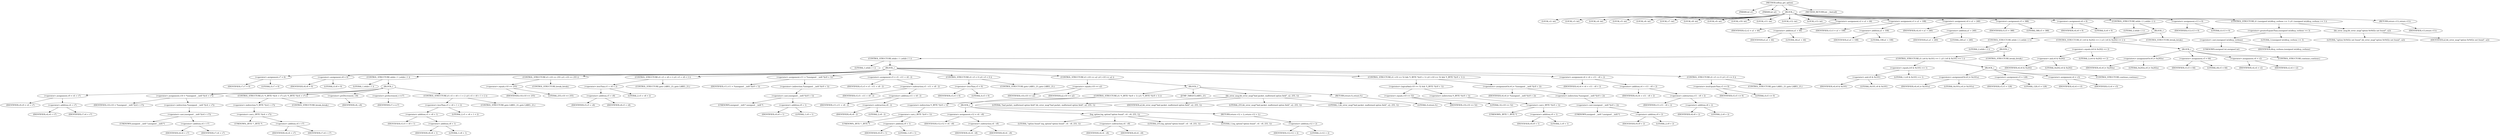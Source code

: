 digraph udhcp_get_option {  
"1000113" [label = "(METHOD,udhcp_get_option)" ]
"1000114" [label = "(PARAM,int a1)" ]
"1000115" [label = "(PARAM,int a2)" ]
"1000116" [label = "(BLOCK,,)" ]
"1000117" [label = "(LOCAL,v2: int)" ]
"1000118" [label = "(LOCAL,v3: int)" ]
"1000119" [label = "(LOCAL,v4: int)" ]
"1000120" [label = "(LOCAL,v5: int)" ]
"1000121" [label = "(LOCAL,v6: int)" ]
"1000122" [label = "(LOCAL,v7: int)" ]
"1000123" [label = "(LOCAL,v8: int)" ]
"1000124" [label = "(LOCAL,v9: int)" ]
"1000125" [label = "(LOCAL,v10: int)" ]
"1000126" [label = "(LOCAL,v11: int)" ]
"1000127" [label = "(LOCAL,v12: int)" ]
"1000128" [label = "(LOCAL,v13: int)" ]
"1000129" [label = "(<operator>.assignment,v2 = a1 + 44)" ]
"1000130" [label = "(IDENTIFIER,v2,v2 = a1 + 44)" ]
"1000131" [label = "(<operator>.addition,a1 + 44)" ]
"1000132" [label = "(IDENTIFIER,a1,a1 + 44)" ]
"1000133" [label = "(LITERAL,44,a1 + 44)" ]
"1000134" [label = "(<operator>.assignment,v3 = a1 + 108)" ]
"1000135" [label = "(IDENTIFIER,v3,v3 = a1 + 108)" ]
"1000136" [label = "(<operator>.addition,a1 + 108)" ]
"1000137" [label = "(IDENTIFIER,a1,a1 + 108)" ]
"1000138" [label = "(LITERAL,108,a1 + 108)" ]
"1000139" [label = "(<operator>.assignment,v4 = a1 + 240)" ]
"1000140" [label = "(IDENTIFIER,v4,v4 = a1 + 240)" ]
"1000141" [label = "(<operator>.addition,a1 + 240)" ]
"1000142" [label = "(IDENTIFIER,a1,a1 + 240)" ]
"1000143" [label = "(LITERAL,240,a1 + 240)" ]
"1000144" [label = "(<operator>.assignment,v5 = 388)" ]
"1000145" [label = "(IDENTIFIER,v5,v5 = 388)" ]
"1000146" [label = "(LITERAL,388,v5 = 388)" ]
"1000147" [label = "(<operator>.assignment,v6 = 0)" ]
"1000148" [label = "(IDENTIFIER,v6,v6 = 0)" ]
"1000149" [label = "(LITERAL,0,v6 = 0)" ]
"1000150" [label = "(CONTROL_STRUCTURE,while ( 2 ),while ( 2 ))" ]
"1000151" [label = "(LITERAL,2,while ( 2 ))" ]
"1000152" [label = "(BLOCK,,)" ]
"1000153" [label = "(CONTROL_STRUCTURE,while ( 2 ),while ( 2 ))" ]
"1000154" [label = "(LITERAL,2,while ( 2 ))" ]
"1000155" [label = "(BLOCK,,)" ]
"1000156" [label = "(CONTROL_STRUCTURE,while ( 1 ),while ( 1 ))" ]
"1000157" [label = "(LITERAL,1,while ( 1 ))" ]
"1000158" [label = "(BLOCK,,)" ]
"1000159" [label = "(<operator>.assignment,v7 = 0)" ]
"1000160" [label = "(IDENTIFIER,v7,v7 = 0)" ]
"1000161" [label = "(LITERAL,0,v7 = 0)" ]
"1000162" [label = "(<operator>.assignment,v8 = 0)" ]
"1000163" [label = "(IDENTIFIER,v8,v8 = 0)" ]
"1000164" [label = "(LITERAL,0,v8 = 0)" ]
"1000165" [label = "(CONTROL_STRUCTURE,while ( 1 ),while ( 1 ))" ]
"1000166" [label = "(LITERAL,1,while ( 1 ))" ]
"1000167" [label = "(BLOCK,,)" ]
"1000168" [label = "(<operator>.assignment,v9 = v4 + v7)" ]
"1000169" [label = "(IDENTIFIER,v9,v9 = v4 + v7)" ]
"1000170" [label = "(<operator>.addition,v4 + v7)" ]
"1000171" [label = "(IDENTIFIER,v4,v4 + v7)" ]
"1000172" [label = "(IDENTIFIER,v7,v4 + v7)" ]
"1000173" [label = "(<operator>.assignment,v10 = *(unsigned __int8 *)(v4 + v7))" ]
"1000174" [label = "(IDENTIFIER,v10,v10 = *(unsigned __int8 *)(v4 + v7))" ]
"1000175" [label = "(<operator>.indirection,*(unsigned __int8 *)(v4 + v7))" ]
"1000176" [label = "(<operator>.cast,(unsigned __int8 *)(v4 + v7))" ]
"1000177" [label = "(UNKNOWN,unsigned __int8 *,unsigned __int8 *)" ]
"1000178" [label = "(<operator>.addition,v4 + v7)" ]
"1000179" [label = "(IDENTIFIER,v4,v4 + v7)" ]
"1000180" [label = "(IDENTIFIER,v7,v4 + v7)" ]
"1000181" [label = "(CONTROL_STRUCTURE,if ( *(_BYTE *)(v4 + v7) ),if ( *(_BYTE *)(v4 + v7) ))" ]
"1000182" [label = "(<operator>.indirection,*(_BYTE *)(v4 + v7))" ]
"1000183" [label = "(<operator>.cast,(_BYTE *)(v4 + v7))" ]
"1000184" [label = "(UNKNOWN,_BYTE *,_BYTE *)" ]
"1000185" [label = "(<operator>.addition,v4 + v7)" ]
"1000186" [label = "(IDENTIFIER,v4,v4 + v7)" ]
"1000187" [label = "(IDENTIFIER,v7,v4 + v7)" ]
"1000188" [label = "(CONTROL_STRUCTURE,break;,break;)" ]
"1000189" [label = "(<operator>.preDecrement,--v8)" ]
"1000190" [label = "(IDENTIFIER,v8,--v8)" ]
"1000191" [label = "(<operator>.preIncrement,++v7)" ]
"1000192" [label = "(IDENTIFIER,v7,++v7)" ]
"1000193" [label = "(CONTROL_STRUCTURE,if ( v5 + v8 + 1 < 2 ),if ( v5 + v8 + 1 < 2 ))" ]
"1000194" [label = "(<operator>.lessThan,v5 + v8 + 1 < 2)" ]
"1000195" [label = "(<operator>.addition,v5 + v8 + 1)" ]
"1000196" [label = "(IDENTIFIER,v5,v5 + v8 + 1)" ]
"1000197" [label = "(<operator>.addition,v8 + 1)" ]
"1000198" [label = "(IDENTIFIER,v8,v8 + 1)" ]
"1000199" [label = "(LITERAL,1,v8 + 1)" ]
"1000200" [label = "(LITERAL,2,v5 + v8 + 1 < 2)" ]
"1000201" [label = "(CONTROL_STRUCTURE,goto LABEL_21;,goto LABEL_21;)" ]
"1000202" [label = "(CONTROL_STRUCTURE,if ( v10 == 255 ),if ( v10 == 255 ))" ]
"1000203" [label = "(<operator>.equals,v10 == 255)" ]
"1000204" [label = "(IDENTIFIER,v10,v10 == 255)" ]
"1000205" [label = "(LITERAL,255,v10 == 255)" ]
"1000206" [label = "(CONTROL_STRUCTURE,break;,break;)" ]
"1000207" [label = "(CONTROL_STRUCTURE,if ( v5 + v8 < 2 ),if ( v5 + v8 < 2 ))" ]
"1000208" [label = "(<operator>.lessThan,v5 + v8 < 2)" ]
"1000209" [label = "(<operator>.addition,v5 + v8)" ]
"1000210" [label = "(IDENTIFIER,v5,v5 + v8)" ]
"1000211" [label = "(IDENTIFIER,v8,v5 + v8)" ]
"1000212" [label = "(LITERAL,2,v5 + v8 < 2)" ]
"1000213" [label = "(CONTROL_STRUCTURE,goto LABEL_21;,goto LABEL_21;)" ]
"1000214" [label = "(<operator>.assignment,v11 = *(unsigned __int8 *)(v9 + 1))" ]
"1000215" [label = "(IDENTIFIER,v11,v11 = *(unsigned __int8 *)(v9 + 1))" ]
"1000216" [label = "(<operator>.indirection,*(unsigned __int8 *)(v9 + 1))" ]
"1000217" [label = "(<operator>.cast,(unsigned __int8 *)(v9 + 1))" ]
"1000218" [label = "(UNKNOWN,unsigned __int8 *,unsigned __int8 *)" ]
"1000219" [label = "(<operator>.addition,v9 + 1)" ]
"1000220" [label = "(IDENTIFIER,v9,v9 + 1)" ]
"1000221" [label = "(LITERAL,1,v9 + 1)" ]
"1000222" [label = "(<operator>.assignment,v5 = v5 - v11 + v8 - 2)" ]
"1000223" [label = "(IDENTIFIER,v5,v5 = v5 - v11 + v8 - 2)" ]
"1000224" [label = "(<operator>.subtraction,v5 - v11 + v8 - 2)" ]
"1000225" [label = "(IDENTIFIER,v5,v5 - v11 + v8 - 2)" ]
"1000226" [label = "(<operator>.addition,v11 + v8 - 2)" ]
"1000227" [label = "(IDENTIFIER,v11,v11 + v8 - 2)" ]
"1000228" [label = "(<operator>.subtraction,v8 - 2)" ]
"1000229" [label = "(IDENTIFIER,v8,v8 - 2)" ]
"1000230" [label = "(LITERAL,2,v8 - 2)" ]
"1000231" [label = "(CONTROL_STRUCTURE,if ( v5 < 0 ),if ( v5 < 0 ))" ]
"1000232" [label = "(<operator>.lessThan,v5 < 0)" ]
"1000233" [label = "(IDENTIFIER,v5,v5 < 0)" ]
"1000234" [label = "(LITERAL,0,v5 < 0)" ]
"1000235" [label = "(CONTROL_STRUCTURE,goto LABEL_21;,goto LABEL_21;)" ]
"1000236" [label = "(CONTROL_STRUCTURE,if ( v10 == a2 ),if ( v10 == a2 ))" ]
"1000237" [label = "(<operator>.equals,v10 == a2)" ]
"1000238" [label = "(IDENTIFIER,v10,v10 == a2)" ]
"1000239" [label = "(IDENTIFIER,a2,v10 == a2)" ]
"1000240" [label = "(BLOCK,,)" ]
"1000241" [label = "(CONTROL_STRUCTURE,if ( *(_BYTE *)(v9 + 1) ),if ( *(_BYTE *)(v9 + 1) ))" ]
"1000242" [label = "(<operator>.indirection,*(_BYTE *)(v9 + 1))" ]
"1000243" [label = "(<operator>.cast,(_BYTE *)(v9 + 1))" ]
"1000244" [label = "(UNKNOWN,_BYTE *,_BYTE *)" ]
"1000245" [label = "(<operator>.addition,v9 + 1)" ]
"1000246" [label = "(IDENTIFIER,v9,v9 + 1)" ]
"1000247" [label = "(LITERAL,1,v9 + 1)" ]
"1000248" [label = "(BLOCK,,)" ]
"1000249" [label = "(<operator>.assignment,v12 = v4 - v8)" ]
"1000250" [label = "(IDENTIFIER,v12,v12 = v4 - v8)" ]
"1000251" [label = "(<operator>.subtraction,v4 - v8)" ]
"1000252" [label = "(IDENTIFIER,v4,v4 - v8)" ]
"1000253" [label = "(IDENTIFIER,v8,v4 - v8)" ]
"1000254" [label = "(log_option,log_option(\"option found\", v4 - v8, 255, 1))" ]
"1000255" [label = "(LITERAL,\"option found\",log_option(\"option found\", v4 - v8, 255, 1))" ]
"1000256" [label = "(<operator>.subtraction,v4 - v8)" ]
"1000257" [label = "(IDENTIFIER,v4,v4 - v8)" ]
"1000258" [label = "(IDENTIFIER,v8,v4 - v8)" ]
"1000259" [label = "(LITERAL,255,log_option(\"option found\", v4 - v8, 255, 1))" ]
"1000260" [label = "(LITERAL,1,log_option(\"option found\", v4 - v8, 255, 1))" ]
"1000261" [label = "(RETURN,return v12 + 2;,return v12 + 2;)" ]
"1000262" [label = "(<operator>.addition,v12 + 2)" ]
"1000263" [label = "(IDENTIFIER,v12,v12 + 2)" ]
"1000264" [label = "(LITERAL,2,v12 + 2)" ]
"1000265" [label = "(JUMP_TARGET,LABEL_21)" ]
"1000266" [label = "(bb_error_msg,bb_error_msg(\"bad packet, malformed option field\", a2, 255, 1))" ]
"1000267" [label = "(LITERAL,\"bad packet, malformed option field\",bb_error_msg(\"bad packet, malformed option field\", a2, 255, 1))" ]
"1000268" [label = "(IDENTIFIER,a2,bb_error_msg(\"bad packet, malformed option field\", a2, 255, 1))" ]
"1000269" [label = "(LITERAL,255,bb_error_msg(\"bad packet, malformed option field\", a2, 255, 1))" ]
"1000270" [label = "(LITERAL,1,bb_error_msg(\"bad packet, malformed option field\", a2, 255, 1))" ]
"1000271" [label = "(RETURN,return 0;,return 0;)" ]
"1000272" [label = "(LITERAL,0,return 0;)" ]
"1000273" [label = "(CONTROL_STRUCTURE,if ( v10 == 52 && *(_BYTE *)(v9 + 1) ),if ( v10 == 52 && *(_BYTE *)(v9 + 1) ))" ]
"1000274" [label = "(<operator>.logicalAnd,v10 == 52 && *(_BYTE *)(v9 + 1))" ]
"1000275" [label = "(<operator>.equals,v10 == 52)" ]
"1000276" [label = "(IDENTIFIER,v10,v10 == 52)" ]
"1000277" [label = "(LITERAL,52,v10 == 52)" ]
"1000278" [label = "(<operator>.indirection,*(_BYTE *)(v9 + 1))" ]
"1000279" [label = "(<operator>.cast,(_BYTE *)(v9 + 1))" ]
"1000280" [label = "(UNKNOWN,_BYTE *,_BYTE *)" ]
"1000281" [label = "(<operator>.addition,v9 + 1)" ]
"1000282" [label = "(IDENTIFIER,v9,v9 + 1)" ]
"1000283" [label = "(LITERAL,1,v9 + 1)" ]
"1000284" [label = "(<operators>.assignmentOr,v6 |= *(unsigned __int8 *)(v9 + 2))" ]
"1000285" [label = "(IDENTIFIER,v6,v6 |= *(unsigned __int8 *)(v9 + 2))" ]
"1000286" [label = "(<operator>.indirection,*(unsigned __int8 *)(v9 + 2))" ]
"1000287" [label = "(<operator>.cast,(unsigned __int8 *)(v9 + 2))" ]
"1000288" [label = "(UNKNOWN,unsigned __int8 *,unsigned __int8 *)" ]
"1000289" [label = "(<operator>.addition,v9 + 2)" ]
"1000290" [label = "(IDENTIFIER,v9,v9 + 2)" ]
"1000291" [label = "(LITERAL,2,v9 + 2)" ]
"1000292" [label = "(<operator>.assignment,v4 = v4 + v11 - v8 + 2)" ]
"1000293" [label = "(IDENTIFIER,v4,v4 = v4 + v11 - v8 + 2)" ]
"1000294" [label = "(<operator>.addition,v4 + v11 - v8 + 2)" ]
"1000295" [label = "(IDENTIFIER,v4,v4 + v11 - v8 + 2)" ]
"1000296" [label = "(<operator>.subtraction,v11 - v8 + 2)" ]
"1000297" [label = "(IDENTIFIER,v11,v11 - v8 + 2)" ]
"1000298" [label = "(<operator>.addition,v8 + 2)" ]
"1000299" [label = "(IDENTIFIER,v8,v8 + 2)" ]
"1000300" [label = "(LITERAL,2,v8 + 2)" ]
"1000301" [label = "(CONTROL_STRUCTURE,if ( v5 <= 0 ),if ( v5 <= 0 ))" ]
"1000302" [label = "(<operator>.lessEqualsThan,v5 <= 0)" ]
"1000303" [label = "(IDENTIFIER,v5,v5 <= 0)" ]
"1000304" [label = "(LITERAL,0,v5 <= 0)" ]
"1000305" [label = "(CONTROL_STRUCTURE,goto LABEL_21;,goto LABEL_21;)" ]
"1000306" [label = "(CONTROL_STRUCTURE,if ( (v6 & 0x101) == 1 ),if ( (v6 & 0x101) == 1 ))" ]
"1000307" [label = "(<operator>.equals,(v6 & 0x101) == 1)" ]
"1000308" [label = "(<operator>.and,v6 & 0x101)" ]
"1000309" [label = "(IDENTIFIER,v6,v6 & 0x101)" ]
"1000310" [label = "(LITERAL,0x101,v6 & 0x101)" ]
"1000311" [label = "(LITERAL,1,(v6 & 0x101) == 1)" ]
"1000312" [label = "(BLOCK,,)" ]
"1000313" [label = "(<operators>.assignmentOr,v6 |= 0x101u)" ]
"1000314" [label = "(IDENTIFIER,v6,v6 |= 0x101u)" ]
"1000315" [label = "(LITERAL,0x101u,v6 |= 0x101u)" ]
"1000316" [label = "(<operator>.assignment,v5 = 128)" ]
"1000317" [label = "(IDENTIFIER,v5,v5 = 128)" ]
"1000318" [label = "(LITERAL,128,v5 = 128)" ]
"1000319" [label = "(<operator>.assignment,v4 = v3)" ]
"1000320" [label = "(IDENTIFIER,v4,v4 = v3)" ]
"1000321" [label = "(IDENTIFIER,v3,v4 = v3)" ]
"1000322" [label = "(CONTROL_STRUCTURE,continue;,continue;)" ]
"1000323" [label = "(CONTROL_STRUCTURE,break;,break;)" ]
"1000324" [label = "(CONTROL_STRUCTURE,if ( (v6 & 0x202) == 2 ),if ( (v6 & 0x202) == 2 ))" ]
"1000325" [label = "(<operator>.equals,(v6 & 0x202) == 2)" ]
"1000326" [label = "(<operator>.and,v6 & 0x202)" ]
"1000327" [label = "(IDENTIFIER,v6,v6 & 0x202)" ]
"1000328" [label = "(LITERAL,0x202,v6 & 0x202)" ]
"1000329" [label = "(LITERAL,2,(v6 & 0x202) == 2)" ]
"1000330" [label = "(BLOCK,,)" ]
"1000331" [label = "(<operators>.assignmentOr,v6 |= 0x202u)" ]
"1000332" [label = "(IDENTIFIER,v6,v6 |= 0x202u)" ]
"1000333" [label = "(LITERAL,0x202u,v6 |= 0x202u)" ]
"1000334" [label = "(<operator>.assignment,v5 = 64)" ]
"1000335" [label = "(IDENTIFIER,v5,v5 = 64)" ]
"1000336" [label = "(LITERAL,64,v5 = 64)" ]
"1000337" [label = "(<operator>.assignment,v4 = v2)" ]
"1000338" [label = "(IDENTIFIER,v4,v4 = v2)" ]
"1000339" [label = "(IDENTIFIER,v2,v4 = v2)" ]
"1000340" [label = "(CONTROL_STRUCTURE,continue;,continue;)" ]
"1000341" [label = "(CONTROL_STRUCTURE,break;,break;)" ]
"1000342" [label = "(<operator>.assignment,v13 = 0)" ]
"1000343" [label = "(IDENTIFIER,v13,v13 = 0)" ]
"1000344" [label = "(LITERAL,0,v13 = 0)" ]
"1000345" [label = "(CONTROL_STRUCTURE,if ( (unsigned int)dhcp_verbose >= 3 ),if ( (unsigned int)dhcp_verbose >= 3 ))" ]
"1000346" [label = "(<operator>.greaterEqualsThan,(unsigned int)dhcp_verbose >= 3)" ]
"1000347" [label = "(<operator>.cast,(unsigned int)dhcp_verbose)" ]
"1000348" [label = "(UNKNOWN,unsigned int,unsigned int)" ]
"1000349" [label = "(IDENTIFIER,dhcp_verbose,(unsigned int)dhcp_verbose)" ]
"1000350" [label = "(LITERAL,3,(unsigned int)dhcp_verbose >= 3)" ]
"1000351" [label = "(bb_error_msg,bb_error_msg(\"option 0x%02x not found\", a2))" ]
"1000352" [label = "(LITERAL,\"option 0x%02x not found\",bb_error_msg(\"option 0x%02x not found\", a2))" ]
"1000353" [label = "(IDENTIFIER,a2,bb_error_msg(\"option 0x%02x not found\", a2))" ]
"1000354" [label = "(RETURN,return v13;,return v13;)" ]
"1000355" [label = "(IDENTIFIER,v13,return v13;)" ]
"1000356" [label = "(METHOD_RETURN,int __fastcall)" ]
  "1000113" -> "1000114" 
  "1000113" -> "1000115" 
  "1000113" -> "1000116" 
  "1000113" -> "1000356" 
  "1000116" -> "1000117" 
  "1000116" -> "1000118" 
  "1000116" -> "1000119" 
  "1000116" -> "1000120" 
  "1000116" -> "1000121" 
  "1000116" -> "1000122" 
  "1000116" -> "1000123" 
  "1000116" -> "1000124" 
  "1000116" -> "1000125" 
  "1000116" -> "1000126" 
  "1000116" -> "1000127" 
  "1000116" -> "1000128" 
  "1000116" -> "1000129" 
  "1000116" -> "1000134" 
  "1000116" -> "1000139" 
  "1000116" -> "1000144" 
  "1000116" -> "1000147" 
  "1000116" -> "1000150" 
  "1000116" -> "1000342" 
  "1000116" -> "1000345" 
  "1000116" -> "1000354" 
  "1000129" -> "1000130" 
  "1000129" -> "1000131" 
  "1000131" -> "1000132" 
  "1000131" -> "1000133" 
  "1000134" -> "1000135" 
  "1000134" -> "1000136" 
  "1000136" -> "1000137" 
  "1000136" -> "1000138" 
  "1000139" -> "1000140" 
  "1000139" -> "1000141" 
  "1000141" -> "1000142" 
  "1000141" -> "1000143" 
  "1000144" -> "1000145" 
  "1000144" -> "1000146" 
  "1000147" -> "1000148" 
  "1000147" -> "1000149" 
  "1000150" -> "1000151" 
  "1000150" -> "1000152" 
  "1000152" -> "1000153" 
  "1000152" -> "1000324" 
  "1000152" -> "1000341" 
  "1000153" -> "1000154" 
  "1000153" -> "1000155" 
  "1000155" -> "1000156" 
  "1000155" -> "1000306" 
  "1000155" -> "1000323" 
  "1000156" -> "1000157" 
  "1000156" -> "1000158" 
  "1000158" -> "1000159" 
  "1000158" -> "1000162" 
  "1000158" -> "1000165" 
  "1000158" -> "1000202" 
  "1000158" -> "1000207" 
  "1000158" -> "1000214" 
  "1000158" -> "1000222" 
  "1000158" -> "1000231" 
  "1000158" -> "1000236" 
  "1000158" -> "1000273" 
  "1000158" -> "1000292" 
  "1000158" -> "1000301" 
  "1000159" -> "1000160" 
  "1000159" -> "1000161" 
  "1000162" -> "1000163" 
  "1000162" -> "1000164" 
  "1000165" -> "1000166" 
  "1000165" -> "1000167" 
  "1000167" -> "1000168" 
  "1000167" -> "1000173" 
  "1000167" -> "1000181" 
  "1000167" -> "1000189" 
  "1000167" -> "1000191" 
  "1000167" -> "1000193" 
  "1000168" -> "1000169" 
  "1000168" -> "1000170" 
  "1000170" -> "1000171" 
  "1000170" -> "1000172" 
  "1000173" -> "1000174" 
  "1000173" -> "1000175" 
  "1000175" -> "1000176" 
  "1000176" -> "1000177" 
  "1000176" -> "1000178" 
  "1000178" -> "1000179" 
  "1000178" -> "1000180" 
  "1000181" -> "1000182" 
  "1000181" -> "1000188" 
  "1000182" -> "1000183" 
  "1000183" -> "1000184" 
  "1000183" -> "1000185" 
  "1000185" -> "1000186" 
  "1000185" -> "1000187" 
  "1000189" -> "1000190" 
  "1000191" -> "1000192" 
  "1000193" -> "1000194" 
  "1000193" -> "1000201" 
  "1000194" -> "1000195" 
  "1000194" -> "1000200" 
  "1000195" -> "1000196" 
  "1000195" -> "1000197" 
  "1000197" -> "1000198" 
  "1000197" -> "1000199" 
  "1000202" -> "1000203" 
  "1000202" -> "1000206" 
  "1000203" -> "1000204" 
  "1000203" -> "1000205" 
  "1000207" -> "1000208" 
  "1000207" -> "1000213" 
  "1000208" -> "1000209" 
  "1000208" -> "1000212" 
  "1000209" -> "1000210" 
  "1000209" -> "1000211" 
  "1000214" -> "1000215" 
  "1000214" -> "1000216" 
  "1000216" -> "1000217" 
  "1000217" -> "1000218" 
  "1000217" -> "1000219" 
  "1000219" -> "1000220" 
  "1000219" -> "1000221" 
  "1000222" -> "1000223" 
  "1000222" -> "1000224" 
  "1000224" -> "1000225" 
  "1000224" -> "1000226" 
  "1000226" -> "1000227" 
  "1000226" -> "1000228" 
  "1000228" -> "1000229" 
  "1000228" -> "1000230" 
  "1000231" -> "1000232" 
  "1000231" -> "1000235" 
  "1000232" -> "1000233" 
  "1000232" -> "1000234" 
  "1000236" -> "1000237" 
  "1000236" -> "1000240" 
  "1000237" -> "1000238" 
  "1000237" -> "1000239" 
  "1000240" -> "1000241" 
  "1000240" -> "1000265" 
  "1000240" -> "1000266" 
  "1000240" -> "1000271" 
  "1000241" -> "1000242" 
  "1000241" -> "1000248" 
  "1000242" -> "1000243" 
  "1000243" -> "1000244" 
  "1000243" -> "1000245" 
  "1000245" -> "1000246" 
  "1000245" -> "1000247" 
  "1000248" -> "1000249" 
  "1000248" -> "1000254" 
  "1000248" -> "1000261" 
  "1000249" -> "1000250" 
  "1000249" -> "1000251" 
  "1000251" -> "1000252" 
  "1000251" -> "1000253" 
  "1000254" -> "1000255" 
  "1000254" -> "1000256" 
  "1000254" -> "1000259" 
  "1000254" -> "1000260" 
  "1000256" -> "1000257" 
  "1000256" -> "1000258" 
  "1000261" -> "1000262" 
  "1000262" -> "1000263" 
  "1000262" -> "1000264" 
  "1000266" -> "1000267" 
  "1000266" -> "1000268" 
  "1000266" -> "1000269" 
  "1000266" -> "1000270" 
  "1000271" -> "1000272" 
  "1000273" -> "1000274" 
  "1000273" -> "1000284" 
  "1000274" -> "1000275" 
  "1000274" -> "1000278" 
  "1000275" -> "1000276" 
  "1000275" -> "1000277" 
  "1000278" -> "1000279" 
  "1000279" -> "1000280" 
  "1000279" -> "1000281" 
  "1000281" -> "1000282" 
  "1000281" -> "1000283" 
  "1000284" -> "1000285" 
  "1000284" -> "1000286" 
  "1000286" -> "1000287" 
  "1000287" -> "1000288" 
  "1000287" -> "1000289" 
  "1000289" -> "1000290" 
  "1000289" -> "1000291" 
  "1000292" -> "1000293" 
  "1000292" -> "1000294" 
  "1000294" -> "1000295" 
  "1000294" -> "1000296" 
  "1000296" -> "1000297" 
  "1000296" -> "1000298" 
  "1000298" -> "1000299" 
  "1000298" -> "1000300" 
  "1000301" -> "1000302" 
  "1000301" -> "1000305" 
  "1000302" -> "1000303" 
  "1000302" -> "1000304" 
  "1000306" -> "1000307" 
  "1000306" -> "1000312" 
  "1000307" -> "1000308" 
  "1000307" -> "1000311" 
  "1000308" -> "1000309" 
  "1000308" -> "1000310" 
  "1000312" -> "1000313" 
  "1000312" -> "1000316" 
  "1000312" -> "1000319" 
  "1000312" -> "1000322" 
  "1000313" -> "1000314" 
  "1000313" -> "1000315" 
  "1000316" -> "1000317" 
  "1000316" -> "1000318" 
  "1000319" -> "1000320" 
  "1000319" -> "1000321" 
  "1000324" -> "1000325" 
  "1000324" -> "1000330" 
  "1000325" -> "1000326" 
  "1000325" -> "1000329" 
  "1000326" -> "1000327" 
  "1000326" -> "1000328" 
  "1000330" -> "1000331" 
  "1000330" -> "1000334" 
  "1000330" -> "1000337" 
  "1000330" -> "1000340" 
  "1000331" -> "1000332" 
  "1000331" -> "1000333" 
  "1000334" -> "1000335" 
  "1000334" -> "1000336" 
  "1000337" -> "1000338" 
  "1000337" -> "1000339" 
  "1000342" -> "1000343" 
  "1000342" -> "1000344" 
  "1000345" -> "1000346" 
  "1000345" -> "1000351" 
  "1000346" -> "1000347" 
  "1000346" -> "1000350" 
  "1000347" -> "1000348" 
  "1000347" -> "1000349" 
  "1000351" -> "1000352" 
  "1000351" -> "1000353" 
  "1000354" -> "1000355" 
}
